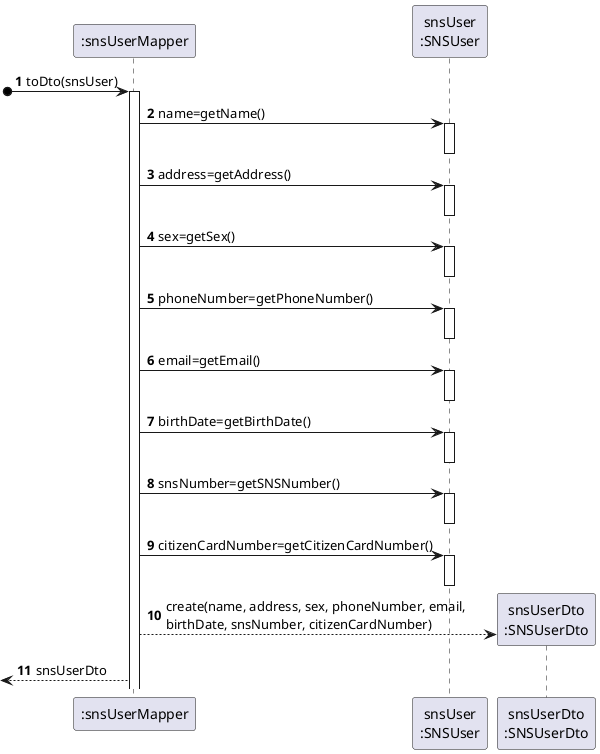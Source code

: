 @startuml

autonumber
participant ":snsUserMapper" as snsMapper
participant "snsUser\n:SNSUser" as snsUser
participant "snsUserDto\n:SNSUserDto" as snsUserDto

[o->snsMapper : toDto(snsUser)

activate snsMapper

snsMapper -> snsUser : name=getName()
activate snsUser
deactivate snsUser
snsMapper -> snsUser : address=getAddress()
activate snsUser
deactivate snsUser
snsMapper -> snsUser : sex=getSex()
activate snsUser
deactivate snsUser
snsMapper -> snsUser : phoneNumber=getPhoneNumber()
activate snsUser
deactivate snsUser
snsMapper -> snsUser : email=getEmail()
activate snsUser
deactivate snsUser
snsMapper -> snsUser : birthDate=getBirthDate()
activate snsUser
deactivate snsUser
snsMapper -> snsUser : snsNumber=getSNSNumber()
activate snsUser
deactivate snsUser
snsMapper -> snsUser : citizenCardNumber=getCitizenCardNumber()
activate snsUser
deactivate snsUser

snsMapper --> snsUserDto **: create(name, address, sex, phoneNumber, email,\nbirthDate, snsNumber, citizenCardNumber)

[<-- snsMapper : snsUserDto

@enduml